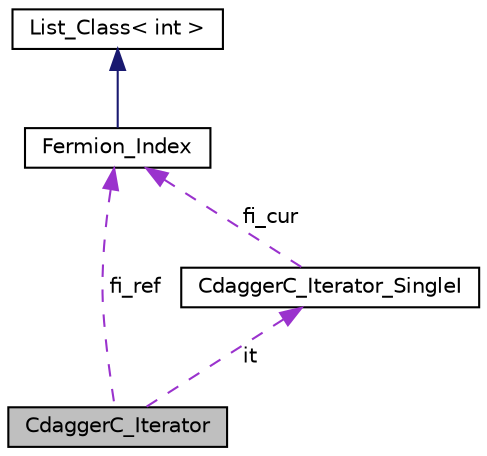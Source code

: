 digraph "CdaggerC_Iterator"
{
  edge [fontname="Helvetica",fontsize="10",labelfontname="Helvetica",labelfontsize="10"];
  node [fontname="Helvetica",fontsize="10",shape=record];
  Node1 [label="CdaggerC_Iterator",height=0.2,width=0.4,color="black", fillcolor="grey75", style="filled", fontcolor="black"];
  Node2 -> Node1 [dir="back",color="darkorchid3",fontsize="10",style="dashed",label=" it" ,fontname="Helvetica"];
  Node2 [label="CdaggerC_Iterator_SingleI",height=0.2,width=0.4,color="black", fillcolor="white", style="filled",URL="$classCdaggerC__Iterator__SingleI.html"];
  Node3 -> Node2 [dir="back",color="darkorchid3",fontsize="10",style="dashed",label=" fi_cur" ,fontname="Helvetica"];
  Node3 [label="Fermion_Index",height=0.2,width=0.4,color="black", fillcolor="white", style="filled",URL="$structFermion__Index.html"];
  Node4 -> Node3 [dir="back",color="midnightblue",fontsize="10",style="solid",fontname="Helvetica"];
  Node4 [label="List_Class\< int \>",height=0.2,width=0.4,color="black", fillcolor="white", style="filled",URL="$classList__Class.html"];
  Node3 -> Node1 [dir="back",color="darkorchid3",fontsize="10",style="dashed",label=" fi_ref" ,fontname="Helvetica"];
}
